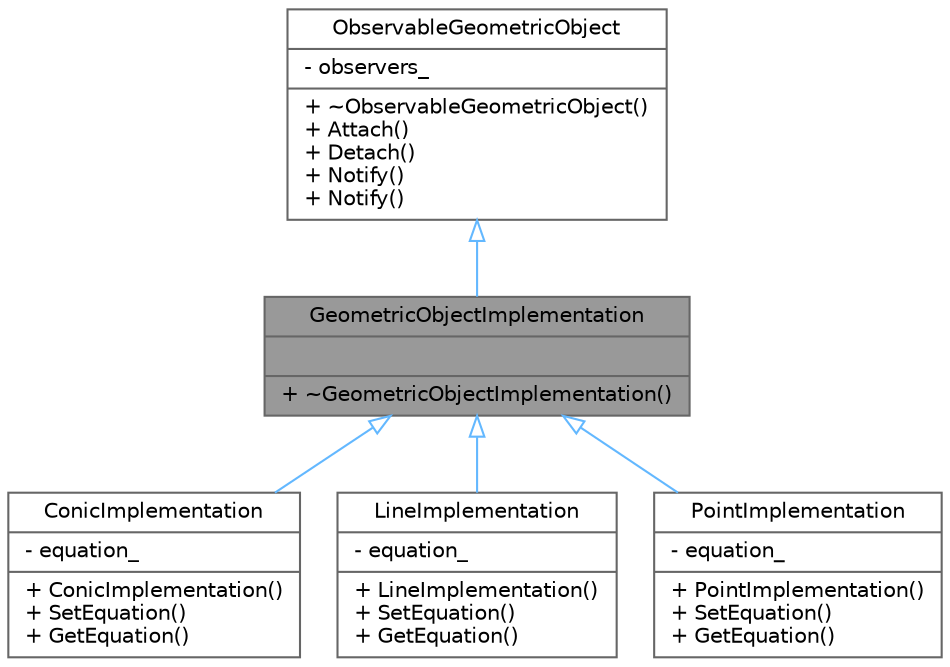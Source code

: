 digraph "GeometricObjectImplementation"
{
 // LATEX_PDF_SIZE
  bgcolor="transparent";
  edge [fontname=Helvetica,fontsize=10,labelfontname=Helvetica,labelfontsize=10];
  node [fontname=Helvetica,fontsize=10,shape=box,height=0.2,width=0.9];
  Node1 [shape=record,label="{GeometricObjectImplementation\n||+ ~GeometricObjectImplementation()\l}",height=0.2,width=0.4,color="gray40", fillcolor="grey60", style="filled", fontcolor="black",tooltip="Base class for implementations of geometric objects."];
  Node2 -> Node1 [dir="back",color="steelblue1",style="solid",arrowtail="onormal"];
  Node2 [shape=record,label="{ObservableGeometricObject\n|- observers_\l|+ ~ObservableGeometricObject()\l+ Attach()\l+ Detach()\l+ Notify()\l+ Notify()\l}",height=0.2,width=0.4,color="gray40", fillcolor="white", style="filled",URL="$class_observable_geometric_object.html",tooltip="Makes GeometricObjectImplementation observable."];
  Node1 -> Node3 [dir="back",color="steelblue1",style="solid",arrowtail="onormal"];
  Node3 [shape=record,label="{ConicImplementation\n|- equation_\l|+ ConicImplementation()\l+ SetEquation()\l+ GetEquation()\l}",height=0.2,width=0.4,color="gray40", fillcolor="white", style="filled",URL="$class_conic_implementation.html",tooltip=" "];
  Node1 -> Node4 [dir="back",color="steelblue1",style="solid",arrowtail="onormal"];
  Node4 [shape=record,label="{LineImplementation\n|- equation_\l|+ LineImplementation()\l+ SetEquation()\l+ GetEquation()\l}",height=0.2,width=0.4,color="gray40", fillcolor="white", style="filled",URL="$class_line_implementation.html",tooltip=" "];
  Node1 -> Node5 [dir="back",color="steelblue1",style="solid",arrowtail="onormal"];
  Node5 [shape=record,label="{PointImplementation\n|- equation_\l|+ PointImplementation()\l+ SetEquation()\l+ GetEquation()\l}",height=0.2,width=0.4,color="gray40", fillcolor="white", style="filled",URL="$class_point_implementation.html",tooltip=" "];
}

